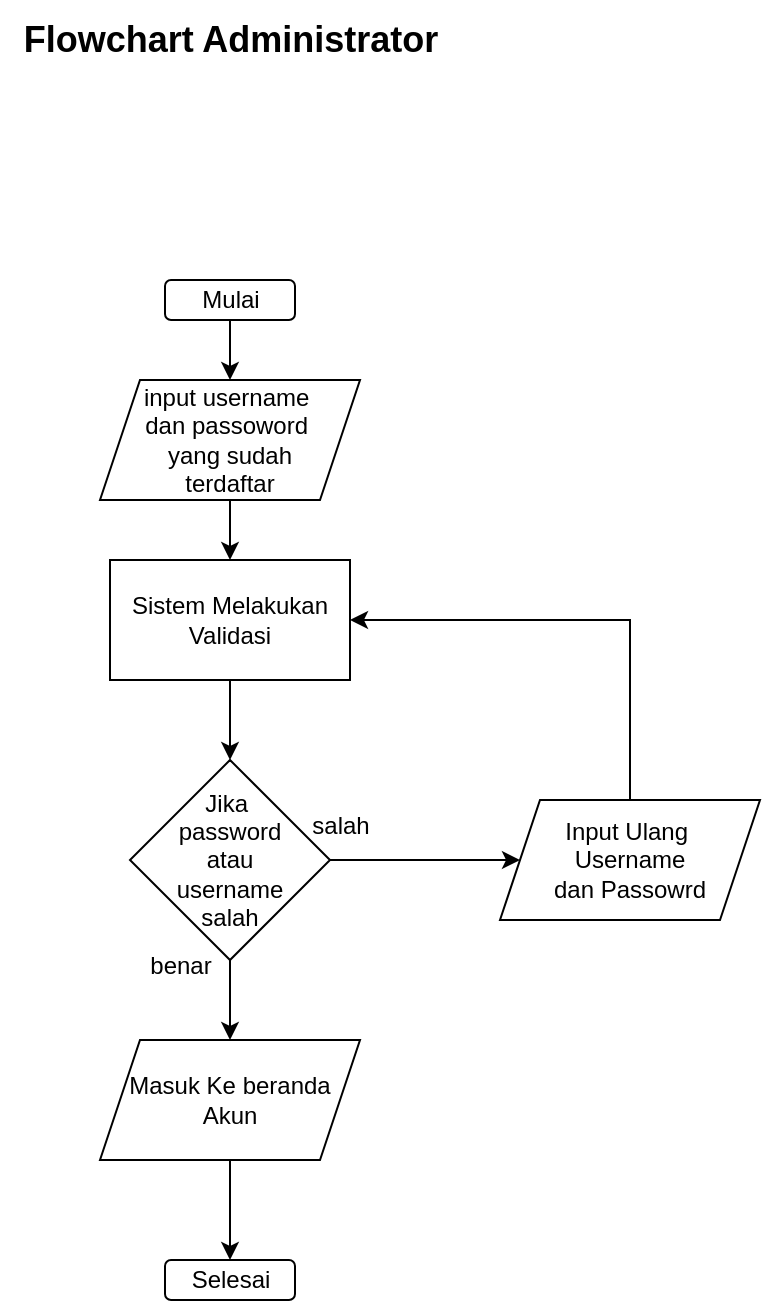 <mxfile version="21.2.8" type="device" pages="2">
  <diagram name="Page-1" id="ZJziXxxdAj8SFKqpZ-4v">
    <mxGraphModel dx="1036" dy="654" grid="1" gridSize="10" guides="1" tooltips="1" connect="1" arrows="1" fold="1" page="1" pageScale="1" pageWidth="850" pageHeight="1100" background="none" math="0" shadow="0">
      <root>
        <mxCell id="0" />
        <mxCell id="1" parent="0" />
        <mxCell id="44k4_VBJVtMnTsJ_2v9P-7" style="edgeStyle=orthogonalEdgeStyle;rounded=0;orthogonalLoop=1;jettySize=auto;html=1;exitX=0.5;exitY=1;exitDx=0;exitDy=0;" parent="1" edge="1">
          <mxGeometry relative="1" as="geometry">
            <mxPoint x="440" y="210" as="sourcePoint" />
            <mxPoint x="440" y="210" as="targetPoint" />
          </mxGeometry>
        </mxCell>
        <mxCell id="44k4_VBJVtMnTsJ_2v9P-68" value="&lt;b&gt;&lt;font style=&quot;font-size: 18px;&quot;&gt;Flowchart Administrator&lt;/font&gt;&lt;/b&gt;" style="text;html=1;align=center;verticalAlign=middle;resizable=0;points=[];autosize=1;strokeColor=none;fillColor=none;" parent="1" vertex="1">
          <mxGeometry x="290" y="10" width="230" height="40" as="geometry" />
        </mxCell>
        <mxCell id="6W6a73ZQ8LbhypEmX5_w-3" value="Mulai" style="rounded=1;whiteSpace=wrap;html=1;" parent="1" vertex="1">
          <mxGeometry x="372.5" y="150" width="65" height="20" as="geometry" />
        </mxCell>
        <mxCell id="6W6a73ZQ8LbhypEmX5_w-18" style="edgeStyle=orthogonalEdgeStyle;rounded=0;orthogonalLoop=1;jettySize=auto;html=1;exitX=0.5;exitY=1;exitDx=0;exitDy=0;entryX=0.5;entryY=0;entryDx=0;entryDy=0;" parent="1" edge="1">
          <mxGeometry relative="1" as="geometry">
            <mxPoint x="405" y="200" as="targetPoint" />
            <mxPoint x="405" y="170" as="sourcePoint" />
          </mxGeometry>
        </mxCell>
        <mxCell id="6W6a73ZQ8LbhypEmX5_w-16" style="edgeStyle=orthogonalEdgeStyle;rounded=0;orthogonalLoop=1;jettySize=auto;html=1;exitX=0.5;exitY=1;exitDx=0;exitDy=0;entryX=0.5;entryY=0;entryDx=0;entryDy=0;" parent="1" source="6W6a73ZQ8LbhypEmX5_w-10" target="6W6a73ZQ8LbhypEmX5_w-15" edge="1">
          <mxGeometry relative="1" as="geometry" />
        </mxCell>
        <mxCell id="6W6a73ZQ8LbhypEmX5_w-10" value="input username&amp;nbsp;&lt;br&gt;dan passoword&amp;nbsp;&lt;br&gt;yang sudah&lt;br&gt;terdaftar" style="shape=parallelogram;perimeter=parallelogramPerimeter;whiteSpace=wrap;html=1;fixedSize=1;" parent="1" vertex="1">
          <mxGeometry x="340" y="200" width="130" height="60" as="geometry" />
        </mxCell>
        <mxCell id="vXUv9vtQ92UFLi7Al05J-2" style="edgeStyle=orthogonalEdgeStyle;rounded=0;orthogonalLoop=1;jettySize=auto;html=1;exitX=0.5;exitY=1;exitDx=0;exitDy=0;entryX=0.5;entryY=0;entryDx=0;entryDy=0;" parent="1" source="6W6a73ZQ8LbhypEmX5_w-15" target="vXUv9vtQ92UFLi7Al05J-1" edge="1">
          <mxGeometry relative="1" as="geometry" />
        </mxCell>
        <mxCell id="6W6a73ZQ8LbhypEmX5_w-15" value="Sistem Melakukan&lt;br&gt;Validasi" style="rounded=0;whiteSpace=wrap;html=1;" parent="1" vertex="1">
          <mxGeometry x="345" y="290" width="120" height="60" as="geometry" />
        </mxCell>
        <mxCell id="QcStijrpsSlE4xtRkqHR-2" style="edgeStyle=orthogonalEdgeStyle;rounded=0;orthogonalLoop=1;jettySize=auto;html=1;exitX=0.5;exitY=1;exitDx=0;exitDy=0;entryX=0.5;entryY=0;entryDx=0;entryDy=0;" parent="1" source="6W6a73ZQ8LbhypEmX5_w-42" target="6W6a73ZQ8LbhypEmX5_w-44" edge="1">
          <mxGeometry relative="1" as="geometry" />
        </mxCell>
        <mxCell id="6W6a73ZQ8LbhypEmX5_w-42" value="Masuk Ke beranda&lt;br&gt;Akun" style="shape=parallelogram;perimeter=parallelogramPerimeter;whiteSpace=wrap;html=1;fixedSize=1;" parent="1" vertex="1">
          <mxGeometry x="340" y="530" width="130" height="60" as="geometry" />
        </mxCell>
        <mxCell id="6W6a73ZQ8LbhypEmX5_w-44" value="Selesai" style="rounded=1;whiteSpace=wrap;html=1;" parent="1" vertex="1">
          <mxGeometry x="372.5" y="640" width="65" height="20" as="geometry" />
        </mxCell>
        <mxCell id="vXUv9vtQ92UFLi7Al05J-4" style="edgeStyle=orthogonalEdgeStyle;rounded=0;orthogonalLoop=1;jettySize=auto;html=1;exitX=0.5;exitY=1;exitDx=0;exitDy=0;entryX=0.5;entryY=0;entryDx=0;entryDy=0;" parent="1" source="vXUv9vtQ92UFLi7Al05J-1" target="6W6a73ZQ8LbhypEmX5_w-42" edge="1">
          <mxGeometry relative="1" as="geometry" />
        </mxCell>
        <mxCell id="vXUv9vtQ92UFLi7Al05J-8" style="edgeStyle=orthogonalEdgeStyle;rounded=0;orthogonalLoop=1;jettySize=auto;html=1;exitX=1;exitY=0.5;exitDx=0;exitDy=0;entryX=0;entryY=0.5;entryDx=0;entryDy=0;" parent="1" source="vXUv9vtQ92UFLi7Al05J-1" target="vXUv9vtQ92UFLi7Al05J-7" edge="1">
          <mxGeometry relative="1" as="geometry" />
        </mxCell>
        <mxCell id="vXUv9vtQ92UFLi7Al05J-1" value="Jika&amp;nbsp;&lt;br&gt;password&lt;br&gt;atau&lt;br&gt;username&lt;br&gt;salah" style="rhombus;whiteSpace=wrap;html=1;" parent="1" vertex="1">
          <mxGeometry x="355" y="390" width="100" height="100" as="geometry" />
        </mxCell>
        <mxCell id="vXUv9vtQ92UFLi7Al05J-5" value="benar" style="text;html=1;align=center;verticalAlign=middle;resizable=0;points=[];autosize=1;strokeColor=none;fillColor=none;" parent="1" vertex="1">
          <mxGeometry x="355" y="478" width="50" height="30" as="geometry" />
        </mxCell>
        <mxCell id="vXUv9vtQ92UFLi7Al05J-9" style="edgeStyle=orthogonalEdgeStyle;rounded=0;orthogonalLoop=1;jettySize=auto;html=1;exitX=0.5;exitY=0;exitDx=0;exitDy=0;entryX=1;entryY=0.5;entryDx=0;entryDy=0;" parent="1" source="vXUv9vtQ92UFLi7Al05J-7" target="6W6a73ZQ8LbhypEmX5_w-15" edge="1">
          <mxGeometry relative="1" as="geometry" />
        </mxCell>
        <mxCell id="vXUv9vtQ92UFLi7Al05J-7" value="Input Ulang&amp;nbsp;&lt;br&gt;Username&lt;br&gt;dan Passowrd" style="shape=parallelogram;perimeter=parallelogramPerimeter;whiteSpace=wrap;html=1;fixedSize=1;" parent="1" vertex="1">
          <mxGeometry x="540" y="410" width="130" height="60" as="geometry" />
        </mxCell>
        <mxCell id="oWArUMgiqvaU2QCnExkf-2" value="salah" style="text;html=1;align=center;verticalAlign=middle;resizable=0;points=[];autosize=1;strokeColor=none;fillColor=none;" vertex="1" parent="1">
          <mxGeometry x="435" y="408" width="50" height="30" as="geometry" />
        </mxCell>
      </root>
    </mxGraphModel>
  </diagram>
  <diagram id="d5AQNzEZKVxZ85B4F1Rg" name="Page-2">
    <mxGraphModel dx="1036" dy="606" grid="1" gridSize="10" guides="1" tooltips="1" connect="1" arrows="1" fold="1" page="1" pageScale="1" pageWidth="850" pageHeight="1100" math="0" shadow="0">
      <root>
        <mxCell id="0" />
        <mxCell id="1" parent="0" />
      </root>
    </mxGraphModel>
  </diagram>
</mxfile>
